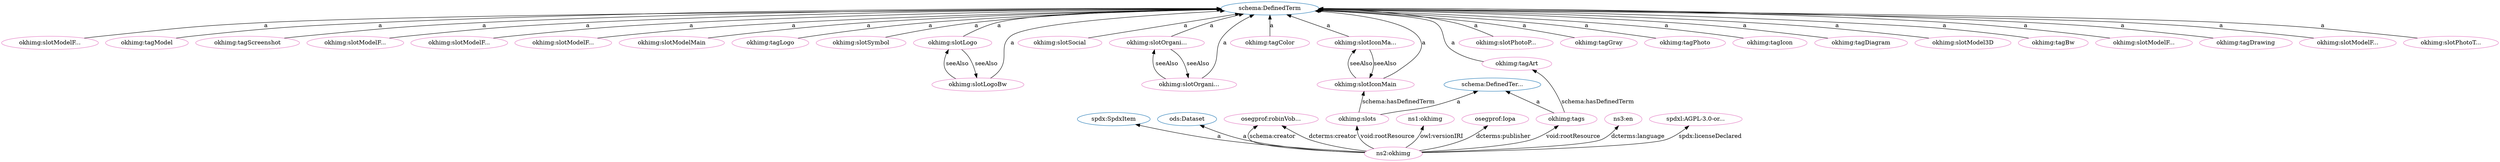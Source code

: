 digraph G {
  rankdir=BT
  node[height=.3]
"http://schema.org/DefinedTermSet" [fillcolor="#1f77b4" color="#1f77b4" label="schema:DefinedTer..."]
"http://spdx.org/rdf/terms#SpdxItem" [fillcolor="#1f77b4" color="#1f77b4" label="spdx:SpdxItem"]
"http://schema.org/DefinedTerm" [fillcolor="#1f77b4" color="#1f77b4" label="schema:DefinedTerm"]
"http://w3id.org/oseg/ont/ods#Dataset" [fillcolor="#1f77b4" color="#1f77b4" label="ods:Dataset"]
"http://w3id.org/oseg/ont/okhimg#slotModelFromAbove" [fillcolor="#e377c2" color="#e377c2" label="okhimg:slotModelF..."]
"http://w3id.org/oseg/ont/okhimg#tagModel" [fillcolor="#e377c2" color="#e377c2" label="okhimg:tagModel"]
"http://w3id.org/oseg/ont/oseg-profiles#robinVobruba" [fillcolor="#e377c2" color="#e377c2" label="osegprof:robinVob..."]
"http://w3id.org/oseg/ont/okhimg#slots" [fillcolor="#e377c2" color="#e377c2" label="okhimg:slots"]
"http://w3id.org/oseg/ont/okhimg#tagScreenshot" [fillcolor="#e377c2" color="#e377c2" label="okhimg:tagScreenshot"]
"http://w3id.org/oseg/ont/okhimg#slotModelFromLeft" [fillcolor="#e377c2" color="#e377c2" label="okhimg:slotModelF..."]
"http://w3id.org/oseg/ont/0.1.0/okhimg" [fillcolor="#e377c2" color="#e377c2" label="ns1:okhimg"]
"http://w3id.org/oseg/ont/okhimg#slotModelFromBack" [fillcolor="#e377c2" color="#e377c2" label="okhimg:slotModelF..."]
"http://w3id.org/oseg/ont/okhimg" [fillcolor="#e377c2" color="#e377c2" label="ns2:okhimg"]
"http://w3id.org/oseg/ont/okhimg#slotModelFromBelow" [fillcolor="#e377c2" color="#e377c2" label="okhimg:slotModelF..."]
"http://w3id.org/oseg/ont/okhimg#slotIconMain" [fillcolor="#e377c2" color="#e377c2" label="okhimg:slotIconMain"]
"http://w3id.org/oseg/ont/okhimg#slotModelMain" [fillcolor="#e377c2" color="#e377c2" label="okhimg:slotModelMain"]
"http://w3id.org/oseg/ont/okhimg#tagLogo" [fillcolor="#e377c2" color="#e377c2" label="okhimg:tagLogo"]
"http://w3id.org/oseg/ont/okhimg#slotSymbol" [fillcolor="#e377c2" color="#e377c2" label="okhimg:slotSymbol"]
"http://w3id.org/oseg/ont/okhimg#slotLogoBw" [fillcolor="#e377c2" color="#e377c2" label="okhimg:slotLogoBw"]
"http://w3id.org/oseg/ont/okhimg#slotSocial" [fillcolor="#e377c2" color="#e377c2" label="okhimg:slotSocial"]
"http://w3id.org/oseg/ont/okhimg#slotOrganizationLogoBw" [fillcolor="#e377c2" color="#e377c2" label="okhimg:slotOrgani..."]
"http://w3id.org/oseg/ont/okhimg#tagColor" [fillcolor="#e377c2" color="#e377c2" label="okhimg:tagColor"]
"http://w3id.org/oseg/ont/okhimg#slotIconMainBw" [fillcolor="#e377c2" color="#e377c2" label="okhimg:slotIconMa..."]
"http://w3id.org/oseg/ont/okhimg#slotOrganizationLogo" [fillcolor="#e377c2" color="#e377c2" label="okhimg:slotOrgani..."]
"http://w3id.org/oseg/ont/okhimg#tagArt" [fillcolor="#e377c2" color="#e377c2" label="okhimg:tagArt"]
"http://w3id.org/oseg/ont/oseg-profiles#Iopa" [fillcolor="#e377c2" color="#e377c2" label="osegprof:Iopa"]
"http://w3id.org/oseg/ont/okhimg#slotLogo" [fillcolor="#e377c2" color="#e377c2" label="okhimg:slotLogo"]
"http://w3id.org/oseg/ont/okhimg#tags" [fillcolor="#e377c2" color="#e377c2" label="okhimg:tags"]
"http://w3id.org/oseg/ont/okhimg#slotPhotoPackaging" [fillcolor="#e377c2" color="#e377c2" label="okhimg:slotPhotoP..."]
"http://w3id.org/oseg/ont/okhimg#tagGray" [fillcolor="#e377c2" color="#e377c2" label="okhimg:tagGray"]
"http://w3id.org/oseg/ont/okhimg#tagPhoto" [fillcolor="#e377c2" color="#e377c2" label="okhimg:tagPhoto"]
"http://w3id.org/oseg/ont/okhimg#tagIcon" [fillcolor="#e377c2" color="#e377c2" label="okhimg:tagIcon"]
"http://w3id.org/oseg/ont/okhimg#tagDiagram" [fillcolor="#e377c2" color="#e377c2" label="okhimg:tagDiagram"]
"http://w3id.org/oseg/ont/okhimg#slotModel3D" [fillcolor="#e377c2" color="#e377c2" label="okhimg:slotModel3D"]
"http://w3id.org/oseg/ont/okhimg#tagBw" [fillcolor="#e377c2" color="#e377c2" label="okhimg:tagBw"]
"http://w3id.org/oseg/ont/okhimg#slotModelFromRight" [fillcolor="#e377c2" color="#e377c2" label="okhimg:slotModelF..."]
"http://w3id.org/oseg/ont/okhimg#tagDrawing" [fillcolor="#e377c2" color="#e377c2" label="okhimg:tagDrawing"]
"http://w3id.org/oseg/ont/okhimg#slotModelFromFront" [fillcolor="#e377c2" color="#e377c2" label="okhimg:slotModelF..."]
"http://id.loc.gov/vocabulary/iso639-1/en" [fillcolor="#e377c2" color="#e377c2" label="ns3:en"]
"http://w3id.org/oseg/ont/okhimg#slotPhotoThingMain" [fillcolor="#e377c2" color="#e377c2" label="okhimg:slotPhotoT..."]
"http://spdx.org/licenses/AGPL-3.0-or-later" [fillcolor="#e377c2" color="#e377c2" label="spdxl:AGPL-3.0-or..."]
  "http://w3id.org/oseg/ont/okhimg#slotModelFromAbove" -> "http://schema.org/DefinedTerm" [label="a"]
  "http://w3id.org/oseg/ont/okhimg#tagModel" -> "http://schema.org/DefinedTerm" [label="a"]
  "http://w3id.org/oseg/ont/okhimg" -> "http://w3id.org/oseg/ont/oseg-profiles#robinVobruba" [label="schema:creator"]
  "http://w3id.org/oseg/ont/okhimg" -> "http://w3id.org/oseg/ont/okhimg#slots" [label="void:rootResource"]
  "http://w3id.org/oseg/ont/okhimg#tagScreenshot" -> "http://schema.org/DefinedTerm" [label="a"]
  "http://w3id.org/oseg/ont/okhimg#slotModelFromLeft" -> "http://schema.org/DefinedTerm" [label="a"]
  "http://w3id.org/oseg/ont/okhimg" -> "http://w3id.org/oseg/ont/0.1.0/okhimg" [label="owl:versionIRI"]
  "http://w3id.org/oseg/ont/okhimg#slotModelFromBack" -> "http://schema.org/DefinedTerm" [label="a"]
  "http://w3id.org/oseg/ont/okhimg" -> "http://spdx.org/rdf/terms#SpdxItem" [label="a"]
  "http://w3id.org/oseg/ont/okhimg#slotModelFromBelow" -> "http://schema.org/DefinedTerm" [label="a"]
  "http://w3id.org/oseg/ont/okhimg#slots" -> "http://w3id.org/oseg/ont/okhimg#slotIconMain" [label="schema:hasDefinedTerm"]
  "http://w3id.org/oseg/ont/okhimg#slotModelMain" -> "http://schema.org/DefinedTerm" [label="a"]
  "http://w3id.org/oseg/ont/okhimg#tagLogo" -> "http://schema.org/DefinedTerm" [label="a"]
  "http://w3id.org/oseg/ont/okhimg#slotSymbol" -> "http://schema.org/DefinedTerm" [label="a"]
  "http://w3id.org/oseg/ont/okhimg#slots" -> "http://schema.org/DefinedTermSet" [label="a"]
  "http://w3id.org/oseg/ont/okhimg#slotLogoBw" -> "http://schema.org/DefinedTerm" [label="a"]
  "http://w3id.org/oseg/ont/okhimg#slotSocial" -> "http://schema.org/DefinedTerm" [label="a"]
  "http://w3id.org/oseg/ont/okhimg#slotOrganizationLogo" -> "http://w3id.org/oseg/ont/okhimg#slotOrganizationLogoBw" [label="seeAlso"]
  "http://w3id.org/oseg/ont/okhimg#tagColor" -> "http://schema.org/DefinedTerm" [label="a"]
  "http://w3id.org/oseg/ont/okhimg#slotIconMain" -> "http://w3id.org/oseg/ont/okhimg#slotIconMainBw" [label="seeAlso"]
  "http://w3id.org/oseg/ont/okhimg#slotOrganizationLogoBw" -> "http://w3id.org/oseg/ont/okhimg#slotOrganizationLogo" [label="seeAlso"]
  "http://w3id.org/oseg/ont/okhimg#tagArt" -> "http://schema.org/DefinedTerm" [label="a"]
  "http://w3id.org/oseg/ont/okhimg" -> "http://w3id.org/oseg/ont/oseg-profiles#Iopa" [label="dcterms:publisher"]
  "http://w3id.org/oseg/ont/okhimg#slotLogoBw" -> "http://w3id.org/oseg/ont/okhimg#slotLogo" [label="seeAlso"]
  "http://w3id.org/oseg/ont/okhimg#tags" -> "http://schema.org/DefinedTermSet" [label="a"]
  "http://w3id.org/oseg/ont/okhimg#slotPhotoPackaging" -> "http://schema.org/DefinedTerm" [label="a"]
  "http://w3id.org/oseg/ont/okhimg#slotLogo" -> "http://schema.org/DefinedTerm" [label="a"]
  "http://w3id.org/oseg/ont/okhimg" -> "http://w3id.org/oseg/ont/oseg-profiles#robinVobruba" [label="dcterms:creator"]
  "http://w3id.org/oseg/ont/okhimg#slotIconMainBw" -> "http://w3id.org/oseg/ont/okhimg#slotIconMain" [label="seeAlso"]
  "http://w3id.org/oseg/ont/okhimg#tagGray" -> "http://schema.org/DefinedTerm" [label="a"]
  "http://w3id.org/oseg/ont/okhimg#tagPhoto" -> "http://schema.org/DefinedTerm" [label="a"]
  "http://w3id.org/oseg/ont/okhimg#tagIcon" -> "http://schema.org/DefinedTerm" [label="a"]
  "http://w3id.org/oseg/ont/okhimg#tagDiagram" -> "http://schema.org/DefinedTerm" [label="a"]
  "http://w3id.org/oseg/ont/okhimg" -> "http://w3id.org/oseg/ont/ods#Dataset" [label="a"]
  "http://w3id.org/oseg/ont/okhimg#slotModel3D" -> "http://schema.org/DefinedTerm" [label="a"]
  "http://w3id.org/oseg/ont/okhimg" -> "http://w3id.org/oseg/ont/okhimg#tags" [label="void:rootResource"]
  "http://w3id.org/oseg/ont/okhimg#tagBw" -> "http://schema.org/DefinedTerm" [label="a"]
  "http://w3id.org/oseg/ont/okhimg#slotModelFromRight" -> "http://schema.org/DefinedTerm" [label="a"]
  "http://w3id.org/oseg/ont/okhimg#tagDrawing" -> "http://schema.org/DefinedTerm" [label="a"]
  "http://w3id.org/oseg/ont/okhimg#slotModelFromFront" -> "http://schema.org/DefinedTerm" [label="a"]
  "http://w3id.org/oseg/ont/okhimg#slotIconMainBw" -> "http://schema.org/DefinedTerm" [label="a"]
  "http://w3id.org/oseg/ont/okhimg#tags" -> "http://w3id.org/oseg/ont/okhimg#tagArt" [label="schema:hasDefinedTerm"]
  "http://w3id.org/oseg/ont/okhimg" -> "http://id.loc.gov/vocabulary/iso639-1/en" [label="dcterms:language"]
  "http://w3id.org/oseg/ont/okhimg#slotOrganizationLogoBw" -> "http://schema.org/DefinedTerm" [label="a"]
  "http://w3id.org/oseg/ont/okhimg#slotPhotoThingMain" -> "http://schema.org/DefinedTerm" [label="a"]
  "http://w3id.org/oseg/ont/okhimg#slotIconMain" -> "http://schema.org/DefinedTerm" [label="a"]
  "http://w3id.org/oseg/ont/okhimg" -> "http://spdx.org/licenses/AGPL-3.0-or-later" [label="spdx:licenseDeclared"]
  "http://w3id.org/oseg/ont/okhimg#slotOrganizationLogo" -> "http://schema.org/DefinedTerm" [label="a"]
  "http://w3id.org/oseg/ont/okhimg#slotLogo" -> "http://w3id.org/oseg/ont/okhimg#slotLogoBw" [label="seeAlso"]
}
